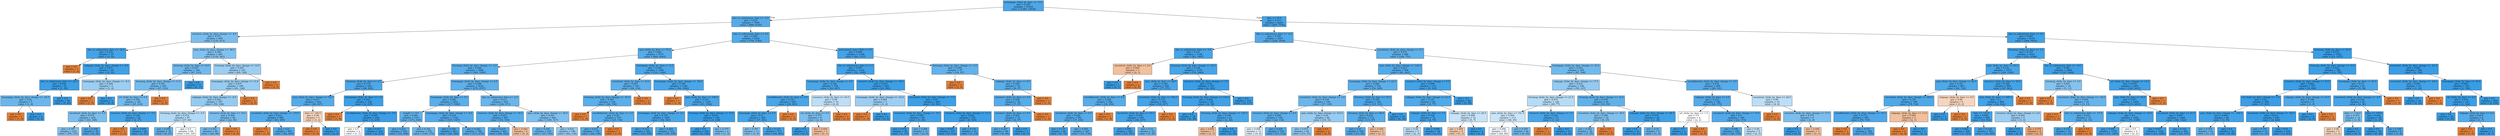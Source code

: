 digraph Tree {
node [shape=box, style="filled", color="black"] ;
0 [label="homepage_clicks_by_days <= 13.5\ngini = 0.165\nsamples = 15324\nvalue = [1386, 13938]", fillcolor="#399de5e6"] ;
1 [label="due_vs_submission_date <= -6.5\ngini = 0.219\nsamples = 7084\nvalue = [889, 6195]", fillcolor="#399de5da"] ;
0 -> 1 [labeldistance=2.5, labelangle=45, headlabel="True"] ;
2 [label="resource_clicks_by_days_change <= -6.5\ngini = 0.371\nsamples = 548\nvalue = [135, 413]", fillcolor="#399de5ac"] ;
1 -> 2 ;
3 [label="due_vs_submission_date <= -25.0\ngini = 0.103\nsamples = 55\nvalue = [3, 52]", fillcolor="#399de5f0"] ;
2 -> 3 ;
4 [label="gini = 0.0\nsamples = 1\nvalue = [1, 0]", fillcolor="#e58139ff"] ;
3 -> 4 ;
5 [label="subpage_clicks_by_days_change <= -0.5\ngini = 0.071\nsamples = 54\nvalue = [2, 52]", fillcolor="#399de5f5"] ;
3 -> 5 ;
6 [label="due_vs_submission_date <= -20.5\ngini = 0.038\nsamples = 51\nvalue = [1, 50]", fillcolor="#399de5fa"] ;
5 -> 6 ;
7 [label="homepage_clicks_by_days_change <= -25.5\ngini = 0.32\nsamples = 5\nvalue = [1, 4]", fillcolor="#399de5bf"] ;
6 -> 7 ;
8 [label="gini = 0.0\nsamples = 1\nvalue = [1, 0]", fillcolor="#e58139ff"] ;
7 -> 8 ;
9 [label="gini = 0.0\nsamples = 4\nvalue = [0, 4]", fillcolor="#399de5ff"] ;
7 -> 9 ;
10 [label="gini = 0.0\nsamples = 46\nvalue = [0, 46]", fillcolor="#399de5ff"] ;
6 -> 10 ;
11 [label="homepage_clicks_by_days_change <= -8.0\ngini = 0.444\nsamples = 3\nvalue = [1, 2]", fillcolor="#399de57f"] ;
5 -> 11 ;
12 [label="gini = 0.0\nsamples = 1\nvalue = [1, 0]", fillcolor="#e58139ff"] ;
11 -> 12 ;
13 [label="gini = 0.0\nsamples = 2\nvalue = [0, 2]", fillcolor="#399de5ff"] ;
11 -> 13 ;
14 [label="quiz_clicks_by_days_change <= -48.5\ngini = 0.392\nsamples = 493\nvalue = [132, 361]", fillcolor="#399de5a2"] ;
2 -> 14 ;
15 [label="forumng_clicks_by_days <= 16.5\ngini = 0.347\nsamples = 300\nvalue = [67, 233]", fillcolor="#399de5b6"] ;
14 -> 15 ;
16 [label="forumng_clicks_by_days_change <= 11.5\ngini = 0.361\nsamples = 283\nvalue = [67, 216]", fillcolor="#399de5b0"] ;
15 -> 16 ;
17 [label="url_clicks_by_days <= 0.5\ngini = 0.356\nsamples = 281\nvalue = [65, 216]", fillcolor="#399de5b2"] ;
16 -> 17 ;
18 [label="oucontent_clicks_by_days <= 5.5\ngini = 0.375\nsamples = 252\nvalue = [63, 189]", fillcolor="#399de5aa"] ;
17 -> 18 ;
19 [label="gini = 0.397\nsamples = 216\nvalue = [59, 157]", fillcolor="#399de59f"] ;
18 -> 19 ;
20 [label="gini = 0.198\nsamples = 36\nvalue = [4, 32]", fillcolor="#399de5df"] ;
18 -> 20 ;
21 [label="resource_clicks_by_days_change <= -5.5\ngini = 0.128\nsamples = 29\nvalue = [2, 27]", fillcolor="#399de5ec"] ;
17 -> 21 ;
22 [label="gini = 0.0\nsamples = 1\nvalue = [1, 0]", fillcolor="#e58139ff"] ;
21 -> 22 ;
23 [label="gini = 0.069\nsamples = 28\nvalue = [1, 27]", fillcolor="#399de5f6"] ;
21 -> 23 ;
24 [label="gini = 0.0\nsamples = 2\nvalue = [2, 0]", fillcolor="#e58139ff"] ;
16 -> 24 ;
25 [label="gini = 0.0\nsamples = 17\nvalue = [0, 17]", fillcolor="#399de5ff"] ;
15 -> 25 ;
26 [label="forumng_clicks_by_days_change <= 14.5\ngini = 0.447\nsamples = 193\nvalue = [65, 128]", fillcolor="#399de57e"] ;
14 -> 26 ;
27 [label="homepage_clicks_by_days_change <= 11.0\ngini = 0.437\nsamples = 189\nvalue = [61, 128]", fillcolor="#399de585"] ;
26 -> 27 ;
28 [label="subpage_clicks_by_days_change <= -0.5\ngini = 0.432\nsamples = 187\nvalue = [59, 128]", fillcolor="#399de589"] ;
27 -> 28 ;
29 [label="forumng_clicks_by_days_change <= -0.5\ngini = 0.472\nsamples = 97\nvalue = [37, 60]", fillcolor="#399de562"] ;
28 -> 29 ;
30 [label="gini = 0.298\nsamples = 33\nvalue = [6, 27]", fillcolor="#399de5c6"] ;
29 -> 30 ;
31 [label="gini = 0.5\nsamples = 64\nvalue = [31, 33]", fillcolor="#399de50f"] ;
29 -> 31 ;
32 [label="resource_clicks_by_days <= 16.0\ngini = 0.369\nsamples = 90\nvalue = [22, 68]", fillcolor="#399de5ac"] ;
28 -> 32 ;
33 [label="gini = 0.351\nsamples = 88\nvalue = [20, 68]", fillcolor="#399de5b4"] ;
32 -> 33 ;
34 [label="gini = 0.0\nsamples = 2\nvalue = [2, 0]", fillcolor="#e58139ff"] ;
32 -> 34 ;
35 [label="gini = 0.0\nsamples = 2\nvalue = [2, 0]", fillcolor="#e58139ff"] ;
27 -> 35 ;
36 [label="gini = 0.0\nsamples = 4\nvalue = [4, 0]", fillcolor="#e58139ff"] ;
26 -> 36 ;
37 [label="due_vs_submission_date <= 0.5\ngini = 0.204\nsamples = 6536\nvalue = [754, 5782]", fillcolor="#399de5de"] ;
1 -> 37 ;
38 [label="quiz_clicks_by_days <= 75.5\ngini = 0.226\nsamples = 5337\nvalue = [692, 4645]", fillcolor="#399de5d9"] ;
37 -> 38 ;
39 [label="forumng_clicks_by_days_change <= -1.5\ngini = 0.246\nsamples = 3968\nvalue = [569, 3399]", fillcolor="#399de5d4"] ;
38 -> 39 ;
40 [label="forumng_clicks_by_days <= 2.5\ngini = 0.174\nsamples = 932\nvalue = [90, 842]", fillcolor="#399de5e4"] ;
39 -> 40 ;
41 [label="quiz_clicks_by_days_change <= 74.5\ngini = 0.217\nsamples = 693\nvalue = [86, 607]", fillcolor="#399de5db"] ;
40 -> 41 ;
42 [label="oucontent_clicks_by_days_change <= -155.0\ngini = 0.212\nsamples = 688\nvalue = [83, 605]", fillcolor="#399de5dc"] ;
41 -> 42 ;
43 [label="gini = 0.0\nsamples = 1\nvalue = [1, 0]", fillcolor="#e58139ff"] ;
42 -> 43 ;
44 [label="gini = 0.21\nsamples = 687\nvalue = [82, 605]", fillcolor="#399de5dc"] ;
42 -> 44 ;
45 [label="date <= 140.5\ngini = 0.48\nsamples = 5\nvalue = [3, 2]", fillcolor="#e5813955"] ;
41 -> 45 ;
46 [label="gini = 0.0\nsamples = 3\nvalue = [3, 0]", fillcolor="#e58139ff"] ;
45 -> 46 ;
47 [label="gini = 0.0\nsamples = 2\nvalue = [0, 2]", fillcolor="#399de5ff"] ;
45 -> 47 ;
48 [label="homepage_clicks_by_days <= 1.0\ngini = 0.033\nsamples = 239\nvalue = [4, 235]", fillcolor="#399de5fb"] ;
40 -> 48 ;
49 [label="gini = 0.0\nsamples = 1\nvalue = [1, 0]", fillcolor="#e58139ff"] ;
48 -> 49 ;
50 [label="oucollaborate_clicks_by_days_change <= -5.0\ngini = 0.025\nsamples = 238\nvalue = [3, 235]", fillcolor="#399de5fc"] ;
48 -> 50 ;
51 [label="gini = 0.5\nsamples = 2\nvalue = [1, 1]", fillcolor="#e5813900"] ;
50 -> 51 ;
52 [label="gini = 0.017\nsamples = 236\nvalue = [2, 234]", fillcolor="#399de5fd"] ;
50 -> 52 ;
53 [label="homepage_clicks_by_days_change <= 4.5\ngini = 0.266\nsamples = 3036\nvalue = [479, 2557]", fillcolor="#399de5cf"] ;
39 -> 53 ;
54 [label="homepage_clicks_by_days <= 5.5\ngini = 0.246\nsamples = 2203\nvalue = [317, 1886]", fillcolor="#399de5d4"] ;
53 -> 54 ;
55 [label="weight <= 8.5\ngini = 0.282\nsamples = 1011\nvalue = [172, 839]", fillcolor="#399de5cb"] ;
54 -> 55 ;
56 [label="gini = 0.233\nsamples = 536\nvalue = [72, 464]", fillcolor="#399de5d7"] ;
55 -> 56 ;
57 [label="gini = 0.332\nsamples = 475\nvalue = [100, 375]", fillcolor="#399de5bb"] ;
55 -> 57 ;
58 [label="homepage_clicks_by_days_change <= -4.5\ngini = 0.214\nsamples = 1192\nvalue = [145, 1047]", fillcolor="#399de5dc"] ;
54 -> 58 ;
59 [label="gini = 0.154\nsamples = 403\nvalue = [34, 369]", fillcolor="#399de5e8"] ;
58 -> 59 ;
60 [label="gini = 0.242\nsamples = 789\nvalue = [111, 678]", fillcolor="#399de5d5"] ;
58 -> 60 ;
61 [label="due_vs_submission_date <= -2.5\ngini = 0.313\nsamples = 833\nvalue = [162, 671]", fillcolor="#399de5c1"] ;
53 -> 61 ;
62 [label="resource_clicks_by_days_change <= 16.5\ngini = 0.227\nsamples = 407\nvalue = [53, 354]", fillcolor="#399de5d9"] ;
61 -> 62 ;
63 [label="gini = 0.215\nsamples = 401\nvalue = [49, 352]", fillcolor="#399de5dc"] ;
62 -> 63 ;
64 [label="gini = 0.444\nsamples = 6\nvalue = [4, 2]", fillcolor="#e581397f"] ;
62 -> 64 ;
65 [label="quiz_clicks_by_days_change <= 36.5\ngini = 0.381\nsamples = 426\nvalue = [109, 317]", fillcolor="#399de5a7"] ;
61 -> 65 ;
66 [label="gini = 0.325\nsamples = 230\nvalue = [47, 183]", fillcolor="#399de5be"] ;
65 -> 66 ;
67 [label="gini = 0.433\nsamples = 196\nvalue = [62, 134]", fillcolor="#399de589"] ;
65 -> 67 ;
68 [label="homepage_clicks_by_days <= 5.5\ngini = 0.164\nsamples = 1369\nvalue = [123, 1246]", fillcolor="#399de5e6"] ;
38 -> 68 ;
69 [label="oucontent_clicks_by_days <= 23.0\ngini = 0.267\nsamples = 183\nvalue = [29, 154]", fillcolor="#399de5cf"] ;
68 -> 69 ;
70 [label="forumng_clicks_by_days_change <= -43.0\ngini = 0.247\nsamples = 180\nvalue = [26, 154]", fillcolor="#399de5d4"] ;
69 -> 70 ;
71 [label="gini = 0.0\nsamples = 1\nvalue = [1, 0]", fillcolor="#e58139ff"] ;
70 -> 71 ;
72 [label="oucollaborate_clicks_by_days <= 3.5\ngini = 0.24\nsamples = 179\nvalue = [25, 154]", fillcolor="#399de5d6"] ;
70 -> 72 ;
73 [label="gini = 0.233\nsamples = 178\nvalue = [24, 154]", fillcolor="#399de5d7"] ;
72 -> 73 ;
74 [label="gini = 0.0\nsamples = 1\nvalue = [1, 0]", fillcolor="#e58139ff"] ;
72 -> 74 ;
75 [label="gini = 0.0\nsamples = 3\nvalue = [3, 0]", fillcolor="#e58139ff"] ;
69 -> 75 ;
76 [label="homepage_clicks_by_days_change <= -50.5\ngini = 0.146\nsamples = 1186\nvalue = [94, 1092]", fillcolor="#399de5e9"] ;
68 -> 76 ;
77 [label="gini = 0.0\nsamples = 1\nvalue = [1, 0]", fillcolor="#e58139ff"] ;
76 -> 77 ;
78 [label="quiz_clicks_by_days <= 199.5\ngini = 0.145\nsamples = 1185\nvalue = [93, 1092]", fillcolor="#399de5e9"] ;
76 -> 78 ;
79 [label="homepage_clicks_by_days_change <= 2.5\ngini = 0.159\nsamples = 1055\nvalue = [92, 963]", fillcolor="#399de5e7"] ;
78 -> 79 ;
80 [label="gini = 0.114\nsamples = 542\nvalue = [33, 509]", fillcolor="#399de5ee"] ;
79 -> 80 ;
81 [label="gini = 0.204\nsamples = 513\nvalue = [59, 454]", fillcolor="#399de5de"] ;
79 -> 81 ;
82 [label="forumng_clicks_by_days_change <= 15.0\ngini = 0.015\nsamples = 130\nvalue = [1, 129]", fillcolor="#399de5fd"] ;
78 -> 82 ;
83 [label="gini = 0.0\nsamples = 126\nvalue = [0, 126]", fillcolor="#399de5ff"] ;
82 -> 83 ;
84 [label="gini = 0.375\nsamples = 4\nvalue = [1, 3]", fillcolor="#399de5aa"] ;
82 -> 84 ;
85 [label="assessment_type_CMA <= 0.5\ngini = 0.098\nsamples = 1199\nvalue = [62, 1137]", fillcolor="#399de5f1"] ;
37 -> 85 ;
86 [label="due_vs_submission_date <= 1.5\ngini = 0.087\nsamples = 1142\nvalue = [52, 1090]", fillcolor="#399de5f3"] ;
85 -> 86 ;
87 [label="homepage_clicks_by_days_change <= 8.5\ngini = 0.144\nsamples = 539\nvalue = [42, 497]", fillcolor="#399de5e9"] ;
86 -> 87 ;
88 [label="oucollaborate_clicks_by_days <= 5.5\ngini = 0.133\nsamples = 529\nvalue = [38, 491]", fillcolor="#399de5eb"] ;
87 -> 88 ;
89 [label="homepage_clicks_by_days <= 0.5\ngini = 0.13\nsamples = 528\nvalue = [37, 491]", fillcolor="#399de5ec"] ;
88 -> 89 ;
90 [label="gini = 0.397\nsamples = 11\nvalue = [3, 8]", fillcolor="#399de59f"] ;
89 -> 90 ;
91 [label="gini = 0.123\nsamples = 517\nvalue = [34, 483]", fillcolor="#399de5ed"] ;
89 -> 91 ;
92 [label="gini = 0.0\nsamples = 1\nvalue = [1, 0]", fillcolor="#e58139ff"] ;
88 -> 92 ;
93 [label="resource_clicks_by_days <= 16.5\ngini = 0.48\nsamples = 10\nvalue = [4, 6]", fillcolor="#399de555"] ;
87 -> 93 ;
94 [label="url_clicks_by_days <= 0.5\ngini = 0.375\nsamples = 8\nvalue = [2, 6]", fillcolor="#399de5aa"] ;
93 -> 94 ;
95 [label="gini = 0.0\nsamples = 5\nvalue = [0, 5]", fillcolor="#399de5ff"] ;
94 -> 95 ;
96 [label="gini = 0.444\nsamples = 3\nvalue = [2, 1]", fillcolor="#e581397f"] ;
94 -> 96 ;
97 [label="gini = 0.0\nsamples = 2\nvalue = [2, 0]", fillcolor="#e58139ff"] ;
93 -> 97 ;
98 [label="resource_clicks_by_days_change <= -36.0\ngini = 0.033\nsamples = 603\nvalue = [10, 593]", fillcolor="#399de5fb"] ;
86 -> 98 ;
99 [label="homepage_clicks_by_days_change <= -23.0\ngini = 0.444\nsamples = 3\nvalue = [1, 2]", fillcolor="#399de57f"] ;
98 -> 99 ;
100 [label="gini = 0.0\nsamples = 1\nvalue = [1, 0]", fillcolor="#e58139ff"] ;
99 -> 100 ;
101 [label="gini = 0.0\nsamples = 2\nvalue = [0, 2]", fillcolor="#399de5ff"] ;
99 -> 101 ;
102 [label="oucontent_clicks_by_days_change <= -7.5\ngini = 0.03\nsamples = 600\nvalue = [9, 591]", fillcolor="#399de5fb"] ;
98 -> 102 ;
103 [label="oucontent_clicks_by_days_change <= -9.5\ngini = 0.083\nsamples = 69\nvalue = [3, 66]", fillcolor="#399de5f3"] ;
102 -> 103 ;
104 [label="gini = 0.034\nsamples = 58\nvalue = [1, 57]", fillcolor="#399de5fb"] ;
103 -> 104 ;
105 [label="gini = 0.298\nsamples = 11\nvalue = [2, 9]", fillcolor="#399de5c6"] ;
103 -> 105 ;
106 [label="resource_clicks_by_days_change <= 11.5\ngini = 0.022\nsamples = 531\nvalue = [6, 525]", fillcolor="#399de5fc"] ;
102 -> 106 ;
107 [label="gini = 0.019\nsamples = 517\nvalue = [5, 512]", fillcolor="#399de5fd"] ;
106 -> 107 ;
108 [label="gini = 0.133\nsamples = 14\nvalue = [1, 13]", fillcolor="#399de5eb"] ;
106 -> 108 ;
109 [label="forumng_clicks_by_days_change <= -5.5\ngini = 0.289\nsamples = 57\nvalue = [10, 47]", fillcolor="#399de5c9"] ;
85 -> 109 ;
110 [label="gini = 0.0\nsamples = 2\nvalue = [2, 0]", fillcolor="#e58139ff"] ;
109 -> 110 ;
111 [label="subpage_clicks_by_days <= 8.5\ngini = 0.249\nsamples = 55\nvalue = [8, 47]", fillcolor="#399de5d4"] ;
109 -> 111 ;
112 [label="resource_clicks_by_days <= 4.0\ngini = 0.226\nsamples = 54\nvalue = [7, 47]", fillcolor="#399de5d9"] ;
111 -> 112 ;
113 [label="resource_clicks_by_days <= 0.5\ngini = 0.201\nsamples = 53\nvalue = [6, 47]", fillcolor="#399de5de"] ;
112 -> 113 ;
114 [label="gini = 0.227\nsamples = 46\nvalue = [6, 40]", fillcolor="#399de5d9"] ;
113 -> 114 ;
115 [label="gini = 0.0\nsamples = 7\nvalue = [0, 7]", fillcolor="#399de5ff"] ;
113 -> 115 ;
116 [label="gini = 0.0\nsamples = 1\nvalue = [1, 0]", fillcolor="#e58139ff"] ;
112 -> 116 ;
117 [label="gini = 0.0\nsamples = 1\nvalue = [1, 0]", fillcolor="#e58139ff"] ;
111 -> 117 ;
118 [label="date <= 25.0\ngini = 0.113\nsamples = 8240\nvalue = [497, 7743]", fillcolor="#399de5ef"] ;
0 -> 118 [labeldistance=2.5, labelangle=-45, headlabel="False"] ;
119 [label="due_vs_submission_date <= -2.5\ngini = 0.199\nsamples = 2047\nvalue = [229, 1818]", fillcolor="#399de5df"] ;
118 -> 119 ;
120 [label="due_vs_submission_date <= -5.5\ngini = 0.131\nsamples = 1148\nvalue = [81, 1067]", fillcolor="#399de5ec"] ;
119 -> 120 ;
121 [label="oucontent_clicks_by_days <= 2.0\ngini = 0.444\nsamples = 3\nvalue = [2, 1]", fillcolor="#e581397f"] ;
120 -> 121 ;
122 [label="gini = 0.0\nsamples = 1\nvalue = [0, 1]", fillcolor="#399de5ff"] ;
121 -> 122 ;
123 [label="gini = 0.0\nsamples = 2\nvalue = [2, 0]", fillcolor="#e58139ff"] ;
121 -> 123 ;
124 [label="forumng_clicks_by_days_change <= 53.5\ngini = 0.128\nsamples = 1145\nvalue = [79, 1066]", fillcolor="#399de5ec"] ;
120 -> 124 ;
125 [label="quiz_clicks_by_days <= 80.5\ngini = 0.149\nsamples = 948\nvalue = [77, 871]", fillcolor="#399de5e8"] ;
124 -> 125 ;
126 [label="oucollaborate_clicks_by_days <= 6.5\ngini = 0.226\nsamples = 292\nvalue = [38, 254]", fillcolor="#399de5d9"] ;
125 -> 126 ;
127 [label="oucontent_clicks_by_days <= 0.5\ngini = 0.222\nsamples = 291\nvalue = [37, 254]", fillcolor="#399de5da"] ;
126 -> 127 ;
128 [label="gini = 0.133\nsamples = 84\nvalue = [6, 78]", fillcolor="#399de5eb"] ;
127 -> 128 ;
129 [label="gini = 0.255\nsamples = 207\nvalue = [31, 176]", fillcolor="#399de5d2"] ;
127 -> 129 ;
130 [label="gini = 0.0\nsamples = 1\nvalue = [1, 0]", fillcolor="#e58139ff"] ;
126 -> 130 ;
131 [label="oucontent_clicks_by_days <= 592.5\ngini = 0.112\nsamples = 656\nvalue = [39, 617]", fillcolor="#399de5ef"] ;
125 -> 131 ;
132 [label="oucontent_clicks_by_days <= 93.5\ngini = 0.109\nsamples = 655\nvalue = [38, 617]", fillcolor="#399de5ef"] ;
131 -> 132 ;
133 [label="gini = 0.099\nsamples = 630\nvalue = [33, 597]", fillcolor="#399de5f1"] ;
132 -> 133 ;
134 [label="gini = 0.32\nsamples = 25\nvalue = [5, 20]", fillcolor="#399de5bf"] ;
132 -> 134 ;
135 [label="gini = 0.0\nsamples = 1\nvalue = [1, 0]", fillcolor="#e58139ff"] ;
131 -> 135 ;
136 [label="resource_clicks_by_days_change <= 3.5\ngini = 0.02\nsamples = 197\nvalue = [2, 195]", fillcolor="#399de5fc"] ;
124 -> 136 ;
137 [label="forumng_clicks_by_days_change <= 116.0\ngini = 0.064\nsamples = 60\nvalue = [2, 58]", fillcolor="#399de5f6"] ;
136 -> 137 ;
138 [label="gini = 0.0\nsamples = 38\nvalue = [0, 38]", fillcolor="#399de5ff"] ;
137 -> 138 ;
139 [label="forumng_clicks_by_days_change <= 125.5\ngini = 0.165\nsamples = 22\nvalue = [2, 20]", fillcolor="#399de5e6"] ;
137 -> 139 ;
140 [label="gini = 0.444\nsamples = 3\nvalue = [2, 1]", fillcolor="#e581397f"] ;
139 -> 140 ;
141 [label="gini = 0.0\nsamples = 19\nvalue = [0, 19]", fillcolor="#399de5ff"] ;
139 -> 141 ;
142 [label="gini = 0.0\nsamples = 137\nvalue = [0, 137]", fillcolor="#399de5ff"] ;
136 -> 142 ;
143 [label="oucontent_clicks_by_days_change <= 5.5\ngini = 0.275\nsamples = 899\nvalue = [148, 751]", fillcolor="#399de5cd"] ;
119 -> 143 ;
144 [label="quiz_clicks_by_days_change <= 126.5\ngini = 0.213\nsamples = 504\nvalue = [61, 443]", fillcolor="#399de5dc"] ;
143 -> 144 ;
145 [label="homepage_clicks_by_days_change <= 22.5\ngini = 0.264\nsamples = 332\nvalue = [52, 280]", fillcolor="#399de5d0"] ;
144 -> 145 ;
146 [label="oucontent_clicks_by_days_change <= 1.5\ngini = 0.319\nsamples = 186\nvalue = [37, 149]", fillcolor="#399de5c0"] ;
145 -> 146 ;
147 [label="resource_clicks_by_days_change <= 0.5\ngini = 0.265\nsamples = 140\nvalue = [22, 118]", fillcolor="#399de5cf"] ;
146 -> 147 ;
148 [label="gini = 0.496\nsamples = 11\nvalue = [5, 6]", fillcolor="#399de52a"] ;
147 -> 148 ;
149 [label="gini = 0.229\nsamples = 129\nvalue = [17, 112]", fillcolor="#399de5d8"] ;
147 -> 149 ;
150 [label="quiz_clicks_by_days_change <= 123.5\ngini = 0.44\nsamples = 46\nvalue = [15, 31]", fillcolor="#399de584"] ;
146 -> 150 ;
151 [label="gini = 0.416\nsamples = 44\nvalue = [13, 31]", fillcolor="#399de594"] ;
150 -> 151 ;
152 [label="gini = 0.0\nsamples = 2\nvalue = [2, 0]", fillcolor="#e58139ff"] ;
150 -> 152 ;
153 [label="forumng_clicks_by_days <= 72.5\ngini = 0.184\nsamples = 146\nvalue = [15, 131]", fillcolor="#399de5e2"] ;
145 -> 153 ;
154 [label="forumng_clicks_by_days <= 68.0\ngini = 0.232\nsamples = 112\nvalue = [15, 97]", fillcolor="#399de5d8"] ;
153 -> 154 ;
155 [label="gini = 0.21\nsamples = 109\nvalue = [13, 96]", fillcolor="#399de5dc"] ;
154 -> 155 ;
156 [label="gini = 0.444\nsamples = 3\nvalue = [2, 1]", fillcolor="#e581397f"] ;
154 -> 156 ;
157 [label="gini = 0.0\nsamples = 34\nvalue = [0, 34]", fillcolor="#399de5ff"] ;
153 -> 157 ;
158 [label="resource_clicks_by_days_change <= 5.5\ngini = 0.099\nsamples = 172\nvalue = [9, 163]", fillcolor="#399de5f1"] ;
144 -> 158 ;
159 [label="subpage_clicks_by_days_change <= 21.5\ngini = 0.187\nsamples = 86\nvalue = [9, 77]", fillcolor="#399de5e1"] ;
158 -> 159 ;
160 [label="subpage_clicks_by_days <= 3.5\ngini = 0.102\nsamples = 74\nvalue = [4, 70]", fillcolor="#399de5f0"] ;
159 -> 160 ;
161 [label="gini = 0.48\nsamples = 5\nvalue = [2, 3]", fillcolor="#399de555"] ;
160 -> 161 ;
162 [label="gini = 0.056\nsamples = 69\nvalue = [2, 67]", fillcolor="#399de5f7"] ;
160 -> 162 ;
163 [label="subpage_clicks_by_days <= 29.5\ngini = 0.486\nsamples = 12\nvalue = [5, 7]", fillcolor="#399de549"] ;
159 -> 163 ;
164 [label="gini = 0.469\nsamples = 8\nvalue = [5, 3]", fillcolor="#e5813966"] ;
163 -> 164 ;
165 [label="gini = 0.0\nsamples = 4\nvalue = [0, 4]", fillcolor="#399de5ff"] ;
163 -> 165 ;
166 [label="gini = 0.0\nsamples = 86\nvalue = [0, 86]", fillcolor="#399de5ff"] ;
158 -> 166 ;
167 [label="homepage_clicks_by_days_change <= 32.5\ngini = 0.343\nsamples = 395\nvalue = [87, 308]", fillcolor="#399de5b7"] ;
143 -> 167 ;
168 [label="subpage_clicks_by_days_change <= 17.5\ngini = 0.433\nsamples = 186\nvalue = [59, 127]", fillcolor="#399de589"] ;
167 -> 168 ;
169 [label="forumng_clicks_by_days_change <= 21.5\ngini = 0.475\nsamples = 126\nvalue = [49, 77]", fillcolor="#399de55d"] ;
168 -> 169 ;
170 [label="quiz_clicks_by_days <= 151.5\ngini = 0.489\nsamples = 113\nvalue = [48, 65]", fillcolor="#399de543"] ;
169 -> 170 ;
171 [label="gini = 0.499\nsamples = 87\nvalue = [42, 45]", fillcolor="#399de511"] ;
170 -> 171 ;
172 [label="gini = 0.355\nsamples = 26\nvalue = [6, 20]", fillcolor="#399de5b3"] ;
170 -> 172 ;
173 [label="resource_clicks_by_days_change <= 1.0\ngini = 0.142\nsamples = 13\nvalue = [1, 12]", fillcolor="#399de5ea"] ;
169 -> 173 ;
174 [label="gini = 0.0\nsamples = 1\nvalue = [1, 0]", fillcolor="#e58139ff"] ;
173 -> 174 ;
175 [label="gini = 0.0\nsamples = 12\nvalue = [0, 12]", fillcolor="#399de5ff"] ;
173 -> 175 ;
176 [label="forumng_clicks_by_days_change <= 12.5\ngini = 0.278\nsamples = 60\nvalue = [10, 50]", fillcolor="#399de5cc"] ;
168 -> 176 ;
177 [label="oucontent_clicks_by_days_change <= 36.5\ngini = 0.389\nsamples = 34\nvalue = [9, 25]", fillcolor="#399de5a3"] ;
176 -> 177 ;
178 [label="gini = 0.342\nsamples = 32\nvalue = [7, 25]", fillcolor="#399de5b8"] ;
177 -> 178 ;
179 [label="gini = 0.0\nsamples = 2\nvalue = [2, 0]", fillcolor="#e58139ff"] ;
177 -> 179 ;
180 [label="subpage_clicks_by_days_change <= 28.5\ngini = 0.074\nsamples = 26\nvalue = [1, 25]", fillcolor="#399de5f5"] ;
176 -> 180 ;
181 [label="gini = 0.0\nsamples = 21\nvalue = [0, 21]", fillcolor="#399de5ff"] ;
180 -> 181 ;
182 [label="gini = 0.32\nsamples = 5\nvalue = [1, 4]", fillcolor="#399de5bf"] ;
180 -> 182 ;
183 [label="oucollaborate_clicks_by_days_change <= 3.5\ngini = 0.232\nsamples = 209\nvalue = [28, 181]", fillcolor="#399de5d8"] ;
167 -> 183 ;
184 [label="subpage_clicks_by_days <= 4.5\ngini = 0.212\nsamples = 199\nvalue = [24, 175]", fillcolor="#399de5dc"] ;
183 -> 184 ;
185 [label="url_clicks_by_days <= 1.5\ngini = 0.5\nsamples = 4\nvalue = [2, 2]", fillcolor="#e5813900"] ;
184 -> 185 ;
186 [label="gini = 0.0\nsamples = 2\nvalue = [0, 2]", fillcolor="#399de5ff"] ;
185 -> 186 ;
187 [label="gini = 0.0\nsamples = 2\nvalue = [2, 0]", fillcolor="#e58139ff"] ;
185 -> 187 ;
188 [label="oucontent_clicks_by_days_change <= 73.0\ngini = 0.2\nsamples = 195\nvalue = [22, 173]", fillcolor="#399de5df"] ;
184 -> 188 ;
189 [label="gini = 0.188\nsamples = 190\nvalue = [20, 170]", fillcolor="#399de5e1"] ;
188 -> 189 ;
190 [label="gini = 0.48\nsamples = 5\nvalue = [2, 3]", fillcolor="#399de555"] ;
188 -> 190 ;
191 [label="oucontent_clicks_by_days <= 24.5\ngini = 0.48\nsamples = 10\nvalue = [4, 6]", fillcolor="#399de555"] ;
183 -> 191 ;
192 [label="gini = 0.0\nsamples = 2\nvalue = [2, 0]", fillcolor="#e58139ff"] ;
191 -> 192 ;
193 [label="resource_clicks_by_days_change <= 17.0\ngini = 0.375\nsamples = 8\nvalue = [2, 6]", fillcolor="#399de5aa"] ;
191 -> 193 ;
194 [label="gini = 0.0\nsamples = 5\nvalue = [0, 5]", fillcolor="#399de5ff"] ;
193 -> 194 ;
195 [label="gini = 0.444\nsamples = 3\nvalue = [2, 1]", fillcolor="#e581397f"] ;
193 -> 195 ;
196 [label="due_vs_submission_date <= 0.5\ngini = 0.083\nsamples = 6193\nvalue = [268, 5925]", fillcolor="#399de5f3"] ;
118 -> 196 ;
197 [label="forumng_clicks_by_days <= 1.5\ngini = 0.103\nsamples = 4641\nvalue = [253, 4388]", fillcolor="#399de5f0"] ;
196 -> 197 ;
198 [label="quiz_clicks_by_days <= 83.5\ngini = 0.141\nsamples = 1672\nvalue = [128, 1544]", fillcolor="#399de5ea"] ;
197 -> 198 ;
199 [label="quiz_clicks_by_days_change <= 82.5\ngini = 0.181\nsamples = 803\nvalue = [81, 722]", fillcolor="#399de5e2"] ;
198 -> 199 ;
200 [label="oucontent_clicks_by_days_change <= 365.5\ngini = 0.176\nsamples = 798\nvalue = [78, 720]", fillcolor="#399de5e3"] ;
199 -> 200 ;
201 [label="oucollaborate_clicks_by_days_change <= -16.5\ngini = 0.173\nsamples = 795\nvalue = [76, 719]", fillcolor="#399de5e4"] ;
200 -> 201 ;
202 [label="gini = 0.0\nsamples = 1\nvalue = [1, 0]", fillcolor="#e58139ff"] ;
201 -> 202 ;
203 [label="gini = 0.171\nsamples = 794\nvalue = [75, 719]", fillcolor="#399de5e4"] ;
201 -> 203 ;
204 [label="subpage_clicks_by_days <= 11.0\ngini = 0.444\nsamples = 3\nvalue = [2, 1]", fillcolor="#e581397f"] ;
200 -> 204 ;
205 [label="gini = 0.0\nsamples = 2\nvalue = [2, 0]", fillcolor="#e58139ff"] ;
204 -> 205 ;
206 [label="gini = 0.0\nsamples = 1\nvalue = [0, 1]", fillcolor="#399de5ff"] ;
204 -> 206 ;
207 [label="subpage_clicks_by_days <= 9.5\ngini = 0.48\nsamples = 5\nvalue = [3, 2]", fillcolor="#e5813955"] ;
199 -> 207 ;
208 [label="gini = 0.0\nsamples = 2\nvalue = [0, 2]", fillcolor="#399de5ff"] ;
207 -> 208 ;
209 [label="gini = 0.0\nsamples = 3\nvalue = [3, 0]", fillcolor="#e58139ff"] ;
207 -> 209 ;
210 [label="resource_clicks_by_days <= 54.0\ngini = 0.102\nsamples = 869\nvalue = [47, 822]", fillcolor="#399de5f0"] ;
198 -> 210 ;
211 [label="quiz_clicks_by_days <= 695.5\ngini = 0.1\nsamples = 868\nvalue = [46, 822]", fillcolor="#399de5f1"] ;
210 -> 211 ;
212 [label="date <= 123.0\ngini = 0.095\nsamples = 859\nvalue = [43, 816]", fillcolor="#399de5f2"] ;
211 -> 212 ;
213 [label="gini = 0.042\nsamples = 328\nvalue = [7, 321]", fillcolor="#399de5f9"] ;
212 -> 213 ;
214 [label="gini = 0.126\nsamples = 531\nvalue = [36, 495]", fillcolor="#399de5ec"] ;
212 -> 214 ;
215 [label="resource_clicks_by_days_change <= 2.0\ngini = 0.444\nsamples = 9\nvalue = [3, 6]", fillcolor="#399de57f"] ;
211 -> 215 ;
216 [label="gini = 0.0\nsamples = 5\nvalue = [0, 5]", fillcolor="#399de5ff"] ;
215 -> 216 ;
217 [label="gini = 0.375\nsamples = 4\nvalue = [3, 1]", fillcolor="#e58139aa"] ;
215 -> 217 ;
218 [label="gini = 0.0\nsamples = 1\nvalue = [1, 0]", fillcolor="#e58139ff"] ;
210 -> 218 ;
219 [label="due_vs_submission_date <= -16.5\ngini = 0.081\nsamples = 2969\nvalue = [125, 2844]", fillcolor="#399de5f4"] ;
197 -> 219 ;
220 [label="forumng_clicks_by_days <= 3.5\ngini = 0.401\nsamples = 18\nvalue = [5, 13]", fillcolor="#399de59d"] ;
219 -> 220 ;
221 [label="gini = 0.0\nsamples = 2\nvalue = [2, 0]", fillcolor="#e58139ff"] ;
220 -> 221 ;
222 [label="oucontent_clicks_by_days_change <= -18.5\ngini = 0.305\nsamples = 16\nvalue = [3, 13]", fillcolor="#399de5c4"] ;
220 -> 222 ;
223 [label="gini = 0.0\nsamples = 1\nvalue = [1, 0]", fillcolor="#e58139ff"] ;
222 -> 223 ;
224 [label="due_vs_submission_date <= -17.5\ngini = 0.231\nsamples = 15\nvalue = [2, 13]", fillcolor="#399de5d8"] ;
222 -> 224 ;
225 [label="gini = 0.133\nsamples = 14\nvalue = [1, 13]", fillcolor="#399de5eb"] ;
224 -> 225 ;
226 [label="gini = 0.0\nsamples = 1\nvalue = [1, 0]", fillcolor="#e58139ff"] ;
224 -> 226 ;
227 [label="url_clicks_by_days_change <= 14.5\ngini = 0.078\nsamples = 2951\nvalue = [120, 2831]", fillcolor="#399de5f4"] ;
219 -> 227 ;
228 [label="quiz_clicks_by_days <= 62.5\ngini = 0.077\nsamples = 2950\nvalue = [119, 2831]", fillcolor="#399de5f4"] ;
227 -> 228 ;
229 [label="subpage_clicks_by_days_change <= 43.5\ngini = 0.1\nsamples = 1382\nvalue = [73, 1309]", fillcolor="#399de5f1"] ;
228 -> 229 ;
230 [label="gini = 0.098\nsamples = 1378\nvalue = [71, 1307]", fillcolor="#399de5f1"] ;
229 -> 230 ;
231 [label="gini = 0.5\nsamples = 4\nvalue = [2, 2]", fillcolor="#e5813900"] ;
229 -> 231 ;
232 [label="oucontent_clicks_by_days <= 21.5\ngini = 0.057\nsamples = 1568\nvalue = [46, 1522]", fillcolor="#399de5f7"] ;
228 -> 232 ;
233 [label="gini = 0.037\nsamples = 1106\nvalue = [21, 1085]", fillcolor="#399de5fa"] ;
232 -> 233 ;
234 [label="gini = 0.102\nsamples = 462\nvalue = [25, 437]", fillcolor="#399de5f0"] ;
232 -> 234 ;
235 [label="gini = 0.0\nsamples = 1\nvalue = [1, 0]", fillcolor="#e58139ff"] ;
227 -> 235 ;
236 [label="forumng_clicks_by_days <= 19.5\ngini = 0.019\nsamples = 1552\nvalue = [15, 1537]", fillcolor="#399de5fd"] ;
196 -> 236 ;
237 [label="forumng_clicks_by_days_change <= 10.5\ngini = 0.033\nsamples = 768\nvalue = [13, 755]", fillcolor="#399de5fb"] ;
236 -> 237 ;
238 [label="resource_clicks_by_days_change <= 33.5\ngini = 0.022\nsamples = 707\nvalue = [8, 699]", fillcolor="#399de5fc"] ;
237 -> 238 ;
239 [label="url_clicks_by_days_change <= -1.5\ngini = 0.02\nsamples = 698\nvalue = [7, 691]", fillcolor="#399de5fc"] ;
238 -> 239 ;
240 [label="quiz_clicks_by_days_change <= -102.5\ngini = 0.084\nsamples = 68\nvalue = [3, 65]", fillcolor="#399de5f3"] ;
239 -> 240 ;
241 [label="gini = 0.305\nsamples = 16\nvalue = [3, 13]", fillcolor="#399de5c4"] ;
240 -> 241 ;
242 [label="gini = 0.0\nsamples = 52\nvalue = [0, 52]", fillcolor="#399de5ff"] ;
240 -> 242 ;
243 [label="oucontent_clicks_by_days_change <= -62.5\ngini = 0.013\nsamples = 630\nvalue = [4, 626]", fillcolor="#399de5fd"] ;
239 -> 243 ;
244 [label="gini = 0.153\nsamples = 12\nvalue = [1, 11]", fillcolor="#399de5e8"] ;
243 -> 244 ;
245 [label="gini = 0.01\nsamples = 618\nvalue = [3, 615]", fillcolor="#399de5fe"] ;
243 -> 245 ;
246 [label="subpage_clicks_by_days_change <= 23.5\ngini = 0.198\nsamples = 9\nvalue = [1, 8]", fillcolor="#399de5df"] ;
238 -> 246 ;
247 [label="gini = 0.0\nsamples = 8\nvalue = [0, 8]", fillcolor="#399de5ff"] ;
246 -> 247 ;
248 [label="gini = 0.0\nsamples = 1\nvalue = [1, 0]", fillcolor="#e58139ff"] ;
246 -> 248 ;
249 [label="homepage_clicks_by_days <= 51.5\ngini = 0.15\nsamples = 61\nvalue = [5, 56]", fillcolor="#399de5e8"] ;
237 -> 249 ;
250 [label="oucontent_clicks_by_days_change <= -4.5\ngini = 0.124\nsamples = 60\nvalue = [4, 56]", fillcolor="#399de5ed"] ;
249 -> 250 ;
251 [label="date <= 130.0\ngini = 0.375\nsamples = 12\nvalue = [3, 9]", fillcolor="#399de5aa"] ;
250 -> 251 ;
252 [label="gini = 0.48\nsamples = 5\nvalue = [3, 2]", fillcolor="#e5813955"] ;
251 -> 252 ;
253 [label="gini = 0.0\nsamples = 7\nvalue = [0, 7]", fillcolor="#399de5ff"] ;
251 -> 253 ;
254 [label="date <= 179.0\ngini = 0.041\nsamples = 48\nvalue = [1, 47]", fillcolor="#399de5fa"] ;
250 -> 254 ;
255 [label="gini = 0.0\nsamples = 39\nvalue = [0, 39]", fillcolor="#399de5ff"] ;
254 -> 255 ;
256 [label="gini = 0.198\nsamples = 9\nvalue = [1, 8]", fillcolor="#399de5df"] ;
254 -> 256 ;
257 [label="gini = 0.0\nsamples = 1\nvalue = [1, 0]", fillcolor="#e58139ff"] ;
249 -> 257 ;
258 [label="oucontent_clicks_by_days_change <= -41.5\ngini = 0.005\nsamples = 784\nvalue = [2, 782]", fillcolor="#399de5fe"] ;
236 -> 258 ;
259 [label="oucontent_clicks_by_days_change <= -44.0\ngini = 0.083\nsamples = 23\nvalue = [1, 22]", fillcolor="#399de5f3"] ;
258 -> 259 ;
260 [label="gini = 0.0\nsamples = 22\nvalue = [0, 22]", fillcolor="#399de5ff"] ;
259 -> 260 ;
261 [label="gini = 0.0\nsamples = 1\nvalue = [1, 0]", fillcolor="#e58139ff"] ;
259 -> 261 ;
262 [label="homepage_clicks_by_days <= 19.5\ngini = 0.003\nsamples = 761\nvalue = [1, 760]", fillcolor="#399de5ff"] ;
258 -> 262 ;
263 [label="url_clicks_by_days <= 2.5\ngini = 0.019\nsamples = 103\nvalue = [1, 102]", fillcolor="#399de5fc"] ;
262 -> 263 ;
264 [label="gini = 0.0\nsamples = 95\nvalue = [0, 95]", fillcolor="#399de5ff"] ;
263 -> 264 ;
265 [label="subpage_clicks_by_days <= 6.0\ngini = 0.219\nsamples = 8\nvalue = [1, 7]", fillcolor="#399de5db"] ;
263 -> 265 ;
266 [label="gini = 0.0\nsamples = 1\nvalue = [1, 0]", fillcolor="#e58139ff"] ;
265 -> 266 ;
267 [label="gini = 0.0\nsamples = 7\nvalue = [0, 7]", fillcolor="#399de5ff"] ;
265 -> 267 ;
268 [label="gini = 0.0\nsamples = 658\nvalue = [0, 658]", fillcolor="#399de5ff"] ;
262 -> 268 ;
}